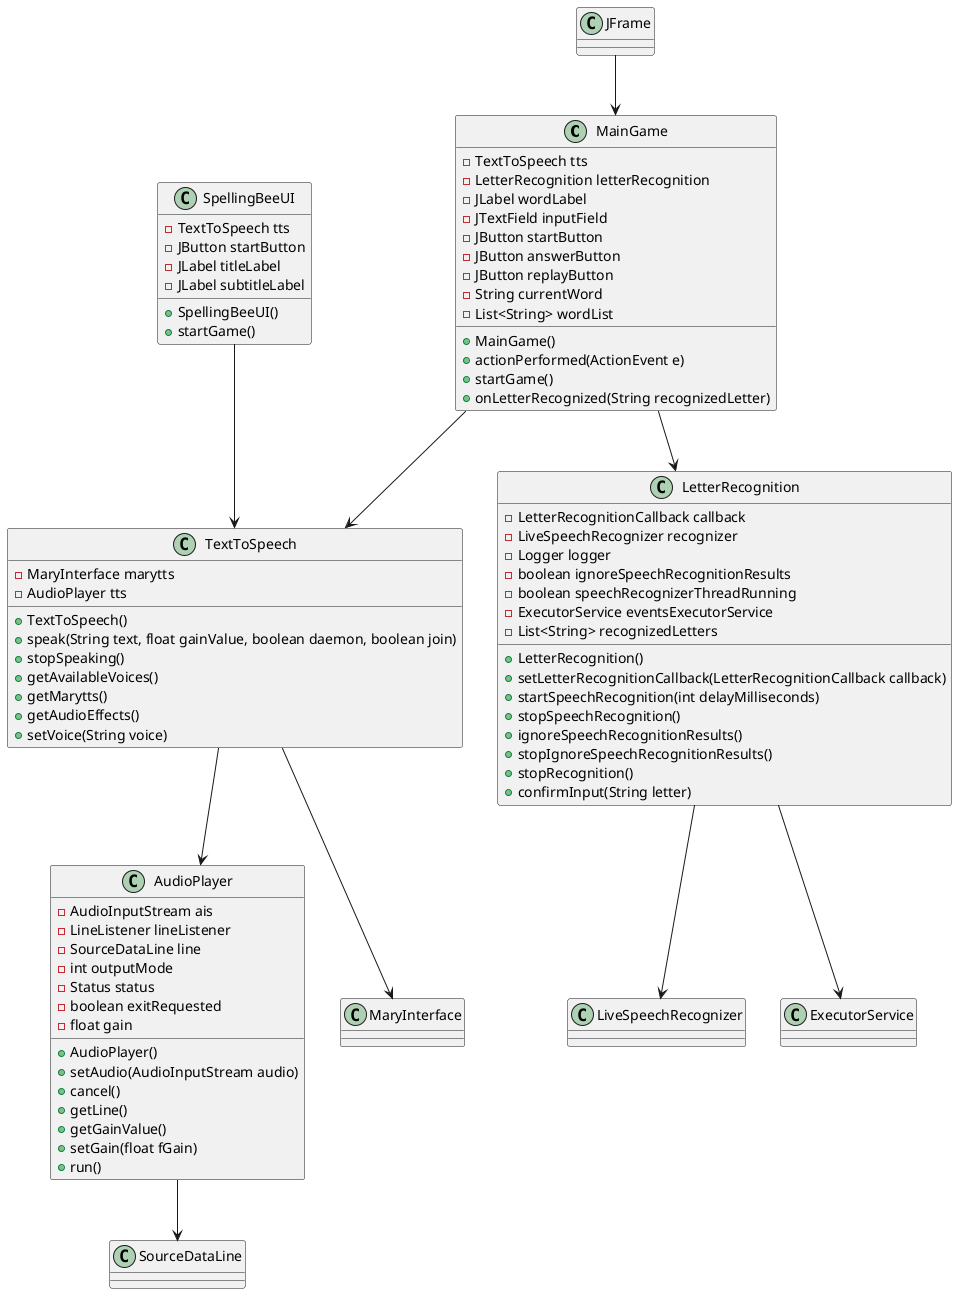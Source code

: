@startuml
class MainGame {
  - TextToSpeech tts
  - LetterRecognition letterRecognition
  - JLabel wordLabel
  - JTextField inputField
  - JButton startButton
  - JButton answerButton
  - JButton replayButton
  - String currentWord
  - List<String> wordList

  + MainGame()
  + actionPerformed(ActionEvent e)
  + startGame()
  + onLetterRecognized(String recognizedLetter)
}

class SpellingBeeUI {
  - TextToSpeech tts
  - JButton startButton
  - JLabel titleLabel
  - JLabel subtitleLabel

  + SpellingBeeUI()
  + startGame()
}

class TextToSpeech {
  - MaryInterface marytts
  - AudioPlayer tts

  + TextToSpeech()
  + speak(String text, float gainValue, boolean daemon, boolean join)
  + stopSpeaking()
  + getAvailableVoices()
  + getMarytts()
  + getAudioEffects()
  + setVoice(String voice)
}

class AudioPlayer {
  - AudioInputStream ais
  - LineListener lineListener
  - SourceDataLine line
  - int outputMode
  - Status status
  - boolean exitRequested
  - float gain

  + AudioPlayer()
  + setAudio(AudioInputStream audio)
  + cancel()
  + getLine()
  + getGainValue()
  + setGain(float fGain)
  + run()
}

class LetterRecognition {
  - LetterRecognitionCallback callback
  - LiveSpeechRecognizer recognizer
  - Logger logger
  - boolean ignoreSpeechRecognitionResults
  - boolean speechRecognizerThreadRunning
  - ExecutorService eventsExecutorService
  - List<String> recognizedLetters

  + LetterRecognition()
  + setLetterRecognitionCallback(LetterRecognitionCallback callback)
  + startSpeechRecognition(int delayMilliseconds)
  + stopSpeechRecognition()
  + ignoreSpeechRecognitionResults()
  + stopIgnoreSpeechRecognitionResults()
  + stopRecognition()
  + confirmInput(String letter)
}
JFrame --> MainGame
MainGame --> TextToSpeech
MainGame --> LetterRecognition
SpellingBeeUI --> TextToSpeech
TextToSpeech --> MaryInterface
TextToSpeech --> AudioPlayer
AudioPlayer --> SourceDataLine
LetterRecognition --> LiveSpeechRecognizer
LetterRecognition --> ExecutorService
@enduml
